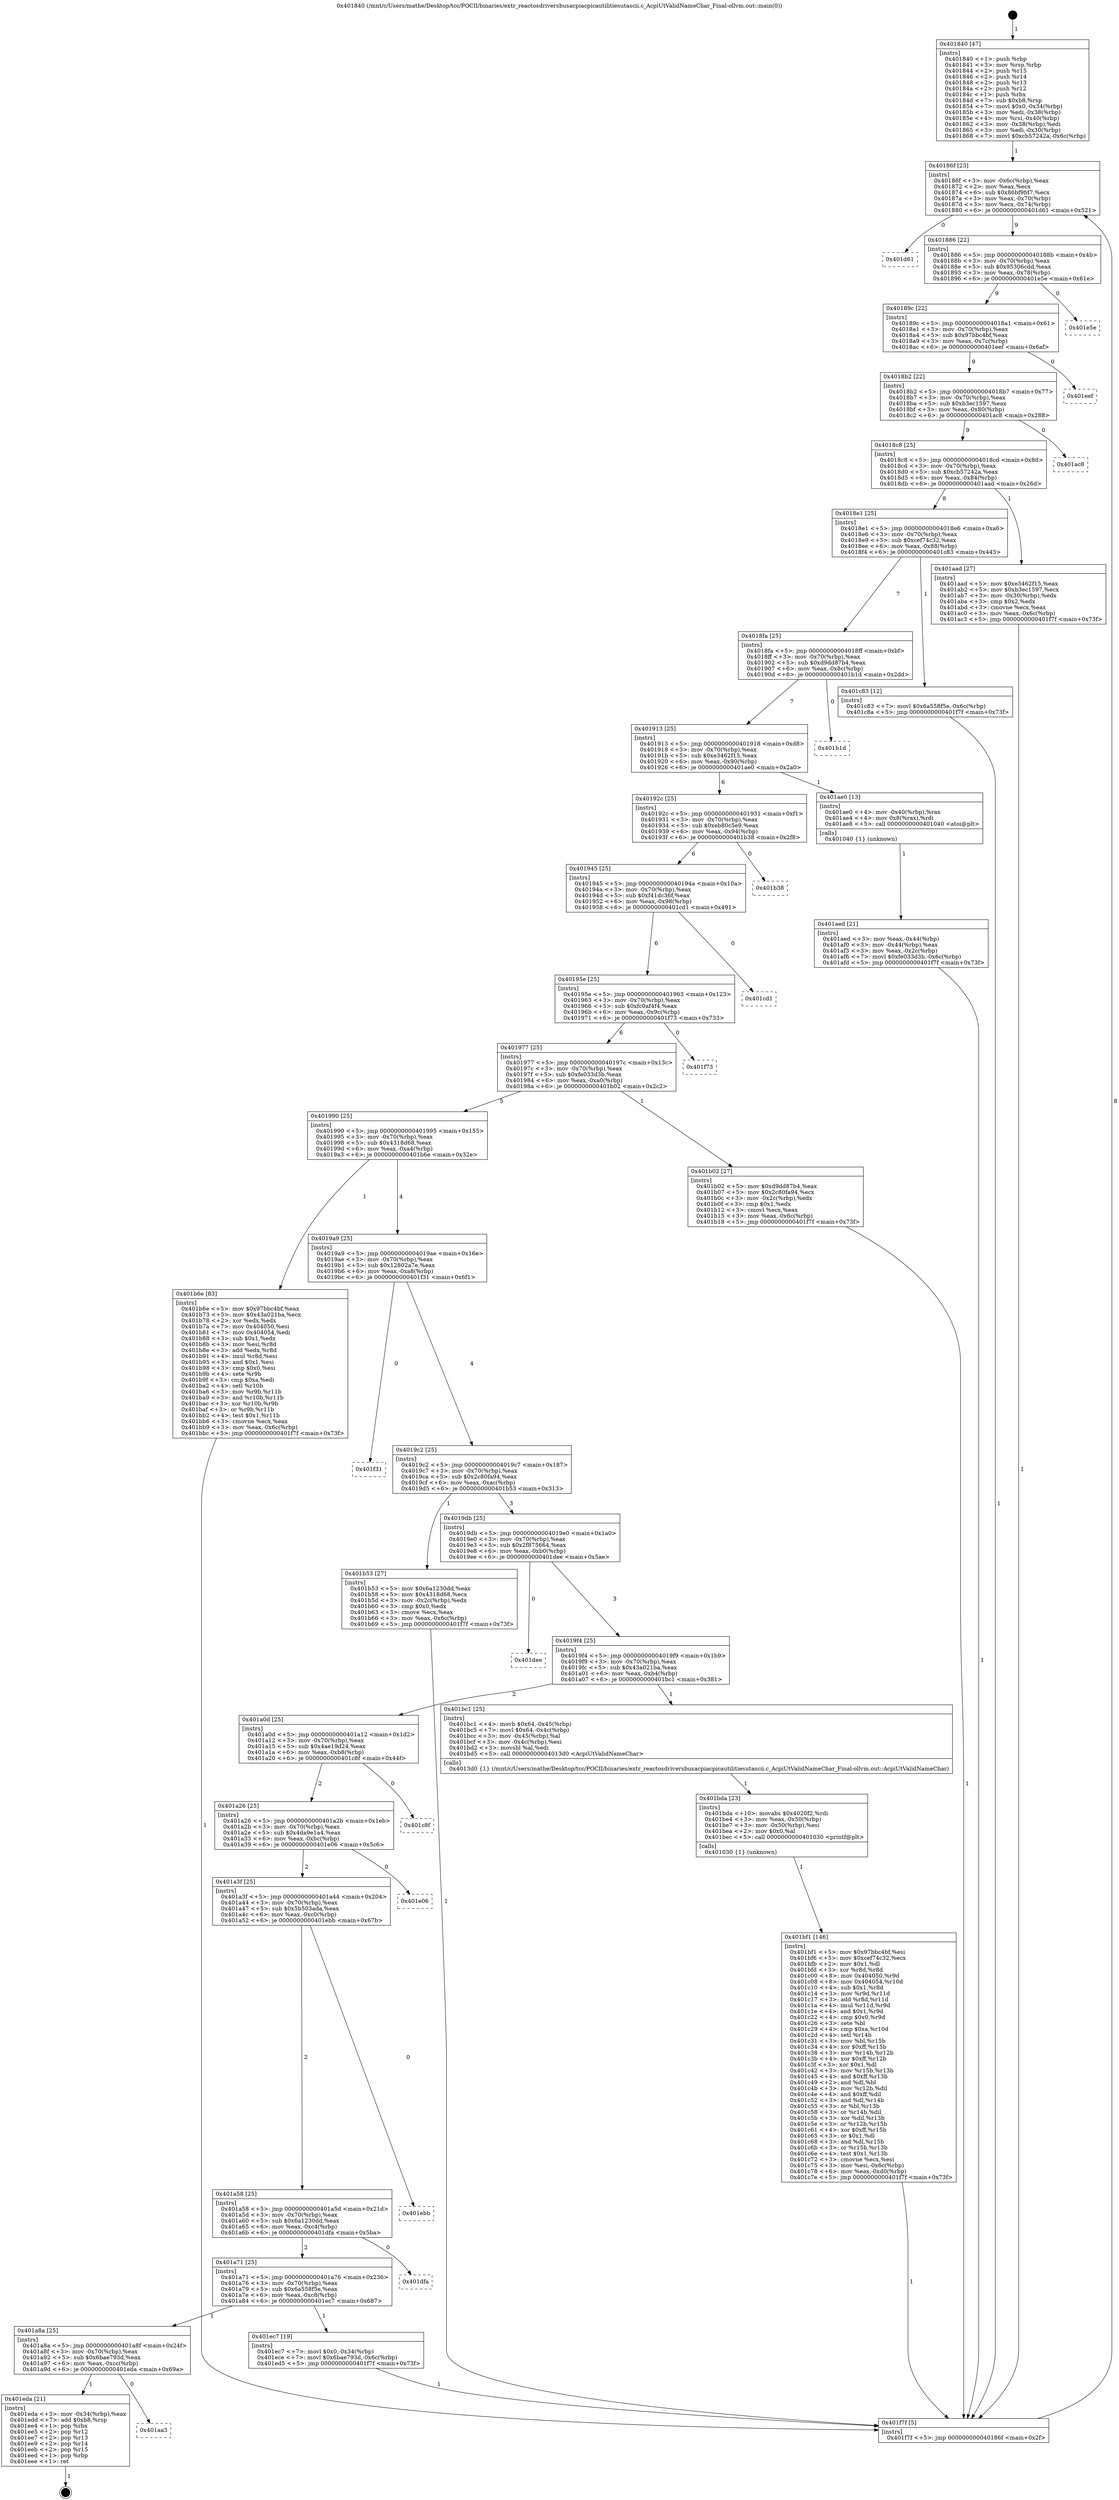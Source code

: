 digraph "0x401840" {
  label = "0x401840 (/mnt/c/Users/mathe/Desktop/tcc/POCII/binaries/extr_reactosdriversbusacpiacpicautilitiesutascii.c_AcpiUtValidNameChar_Final-ollvm.out::main(0))"
  labelloc = "t"
  node[shape=record]

  Entry [label="",width=0.3,height=0.3,shape=circle,fillcolor=black,style=filled]
  "0x40186f" [label="{
     0x40186f [23]\l
     | [instrs]\l
     &nbsp;&nbsp;0x40186f \<+3\>: mov -0x6c(%rbp),%eax\l
     &nbsp;&nbsp;0x401872 \<+2\>: mov %eax,%ecx\l
     &nbsp;&nbsp;0x401874 \<+6\>: sub $0x86bf9fd7,%ecx\l
     &nbsp;&nbsp;0x40187a \<+3\>: mov %eax,-0x70(%rbp)\l
     &nbsp;&nbsp;0x40187d \<+3\>: mov %ecx,-0x74(%rbp)\l
     &nbsp;&nbsp;0x401880 \<+6\>: je 0000000000401d61 \<main+0x521\>\l
  }"]
  "0x401d61" [label="{
     0x401d61\l
  }", style=dashed]
  "0x401886" [label="{
     0x401886 [22]\l
     | [instrs]\l
     &nbsp;&nbsp;0x401886 \<+5\>: jmp 000000000040188b \<main+0x4b\>\l
     &nbsp;&nbsp;0x40188b \<+3\>: mov -0x70(%rbp),%eax\l
     &nbsp;&nbsp;0x40188e \<+5\>: sub $0x95306cdd,%eax\l
     &nbsp;&nbsp;0x401893 \<+3\>: mov %eax,-0x78(%rbp)\l
     &nbsp;&nbsp;0x401896 \<+6\>: je 0000000000401e5e \<main+0x61e\>\l
  }"]
  Exit [label="",width=0.3,height=0.3,shape=circle,fillcolor=black,style=filled,peripheries=2]
  "0x401e5e" [label="{
     0x401e5e\l
  }", style=dashed]
  "0x40189c" [label="{
     0x40189c [22]\l
     | [instrs]\l
     &nbsp;&nbsp;0x40189c \<+5\>: jmp 00000000004018a1 \<main+0x61\>\l
     &nbsp;&nbsp;0x4018a1 \<+3\>: mov -0x70(%rbp),%eax\l
     &nbsp;&nbsp;0x4018a4 \<+5\>: sub $0x97bbc4bf,%eax\l
     &nbsp;&nbsp;0x4018a9 \<+3\>: mov %eax,-0x7c(%rbp)\l
     &nbsp;&nbsp;0x4018ac \<+6\>: je 0000000000401eef \<main+0x6af\>\l
  }"]
  "0x401aa3" [label="{
     0x401aa3\l
  }", style=dashed]
  "0x401eef" [label="{
     0x401eef\l
  }", style=dashed]
  "0x4018b2" [label="{
     0x4018b2 [22]\l
     | [instrs]\l
     &nbsp;&nbsp;0x4018b2 \<+5\>: jmp 00000000004018b7 \<main+0x77\>\l
     &nbsp;&nbsp;0x4018b7 \<+3\>: mov -0x70(%rbp),%eax\l
     &nbsp;&nbsp;0x4018ba \<+5\>: sub $0xb3ec1597,%eax\l
     &nbsp;&nbsp;0x4018bf \<+3\>: mov %eax,-0x80(%rbp)\l
     &nbsp;&nbsp;0x4018c2 \<+6\>: je 0000000000401ac8 \<main+0x288\>\l
  }"]
  "0x401eda" [label="{
     0x401eda [21]\l
     | [instrs]\l
     &nbsp;&nbsp;0x401eda \<+3\>: mov -0x34(%rbp),%eax\l
     &nbsp;&nbsp;0x401edd \<+7\>: add $0xb8,%rsp\l
     &nbsp;&nbsp;0x401ee4 \<+1\>: pop %rbx\l
     &nbsp;&nbsp;0x401ee5 \<+2\>: pop %r12\l
     &nbsp;&nbsp;0x401ee7 \<+2\>: pop %r13\l
     &nbsp;&nbsp;0x401ee9 \<+2\>: pop %r14\l
     &nbsp;&nbsp;0x401eeb \<+2\>: pop %r15\l
     &nbsp;&nbsp;0x401eed \<+1\>: pop %rbp\l
     &nbsp;&nbsp;0x401eee \<+1\>: ret\l
  }"]
  "0x401ac8" [label="{
     0x401ac8\l
  }", style=dashed]
  "0x4018c8" [label="{
     0x4018c8 [25]\l
     | [instrs]\l
     &nbsp;&nbsp;0x4018c8 \<+5\>: jmp 00000000004018cd \<main+0x8d\>\l
     &nbsp;&nbsp;0x4018cd \<+3\>: mov -0x70(%rbp),%eax\l
     &nbsp;&nbsp;0x4018d0 \<+5\>: sub $0xcb57242a,%eax\l
     &nbsp;&nbsp;0x4018d5 \<+6\>: mov %eax,-0x84(%rbp)\l
     &nbsp;&nbsp;0x4018db \<+6\>: je 0000000000401aad \<main+0x26d\>\l
  }"]
  "0x401a8a" [label="{
     0x401a8a [25]\l
     | [instrs]\l
     &nbsp;&nbsp;0x401a8a \<+5\>: jmp 0000000000401a8f \<main+0x24f\>\l
     &nbsp;&nbsp;0x401a8f \<+3\>: mov -0x70(%rbp),%eax\l
     &nbsp;&nbsp;0x401a92 \<+5\>: sub $0x6bae793d,%eax\l
     &nbsp;&nbsp;0x401a97 \<+6\>: mov %eax,-0xcc(%rbp)\l
     &nbsp;&nbsp;0x401a9d \<+6\>: je 0000000000401eda \<main+0x69a\>\l
  }"]
  "0x401aad" [label="{
     0x401aad [27]\l
     | [instrs]\l
     &nbsp;&nbsp;0x401aad \<+5\>: mov $0xe3462f15,%eax\l
     &nbsp;&nbsp;0x401ab2 \<+5\>: mov $0xb3ec1597,%ecx\l
     &nbsp;&nbsp;0x401ab7 \<+3\>: mov -0x30(%rbp),%edx\l
     &nbsp;&nbsp;0x401aba \<+3\>: cmp $0x2,%edx\l
     &nbsp;&nbsp;0x401abd \<+3\>: cmovne %ecx,%eax\l
     &nbsp;&nbsp;0x401ac0 \<+3\>: mov %eax,-0x6c(%rbp)\l
     &nbsp;&nbsp;0x401ac3 \<+5\>: jmp 0000000000401f7f \<main+0x73f\>\l
  }"]
  "0x4018e1" [label="{
     0x4018e1 [25]\l
     | [instrs]\l
     &nbsp;&nbsp;0x4018e1 \<+5\>: jmp 00000000004018e6 \<main+0xa6\>\l
     &nbsp;&nbsp;0x4018e6 \<+3\>: mov -0x70(%rbp),%eax\l
     &nbsp;&nbsp;0x4018e9 \<+5\>: sub $0xcef74c32,%eax\l
     &nbsp;&nbsp;0x4018ee \<+6\>: mov %eax,-0x88(%rbp)\l
     &nbsp;&nbsp;0x4018f4 \<+6\>: je 0000000000401c83 \<main+0x443\>\l
  }"]
  "0x401f7f" [label="{
     0x401f7f [5]\l
     | [instrs]\l
     &nbsp;&nbsp;0x401f7f \<+5\>: jmp 000000000040186f \<main+0x2f\>\l
  }"]
  "0x401840" [label="{
     0x401840 [47]\l
     | [instrs]\l
     &nbsp;&nbsp;0x401840 \<+1\>: push %rbp\l
     &nbsp;&nbsp;0x401841 \<+3\>: mov %rsp,%rbp\l
     &nbsp;&nbsp;0x401844 \<+2\>: push %r15\l
     &nbsp;&nbsp;0x401846 \<+2\>: push %r14\l
     &nbsp;&nbsp;0x401848 \<+2\>: push %r13\l
     &nbsp;&nbsp;0x40184a \<+2\>: push %r12\l
     &nbsp;&nbsp;0x40184c \<+1\>: push %rbx\l
     &nbsp;&nbsp;0x40184d \<+7\>: sub $0xb8,%rsp\l
     &nbsp;&nbsp;0x401854 \<+7\>: movl $0x0,-0x34(%rbp)\l
     &nbsp;&nbsp;0x40185b \<+3\>: mov %edi,-0x38(%rbp)\l
     &nbsp;&nbsp;0x40185e \<+4\>: mov %rsi,-0x40(%rbp)\l
     &nbsp;&nbsp;0x401862 \<+3\>: mov -0x38(%rbp),%edi\l
     &nbsp;&nbsp;0x401865 \<+3\>: mov %edi,-0x30(%rbp)\l
     &nbsp;&nbsp;0x401868 \<+7\>: movl $0xcb57242a,-0x6c(%rbp)\l
  }"]
  "0x401ec7" [label="{
     0x401ec7 [19]\l
     | [instrs]\l
     &nbsp;&nbsp;0x401ec7 \<+7\>: movl $0x0,-0x34(%rbp)\l
     &nbsp;&nbsp;0x401ece \<+7\>: movl $0x6bae793d,-0x6c(%rbp)\l
     &nbsp;&nbsp;0x401ed5 \<+5\>: jmp 0000000000401f7f \<main+0x73f\>\l
  }"]
  "0x401c83" [label="{
     0x401c83 [12]\l
     | [instrs]\l
     &nbsp;&nbsp;0x401c83 \<+7\>: movl $0x6a558f5e,-0x6c(%rbp)\l
     &nbsp;&nbsp;0x401c8a \<+5\>: jmp 0000000000401f7f \<main+0x73f\>\l
  }"]
  "0x4018fa" [label="{
     0x4018fa [25]\l
     | [instrs]\l
     &nbsp;&nbsp;0x4018fa \<+5\>: jmp 00000000004018ff \<main+0xbf\>\l
     &nbsp;&nbsp;0x4018ff \<+3\>: mov -0x70(%rbp),%eax\l
     &nbsp;&nbsp;0x401902 \<+5\>: sub $0xd9dd87b4,%eax\l
     &nbsp;&nbsp;0x401907 \<+6\>: mov %eax,-0x8c(%rbp)\l
     &nbsp;&nbsp;0x40190d \<+6\>: je 0000000000401b1d \<main+0x2dd\>\l
  }"]
  "0x401a71" [label="{
     0x401a71 [25]\l
     | [instrs]\l
     &nbsp;&nbsp;0x401a71 \<+5\>: jmp 0000000000401a76 \<main+0x236\>\l
     &nbsp;&nbsp;0x401a76 \<+3\>: mov -0x70(%rbp),%eax\l
     &nbsp;&nbsp;0x401a79 \<+5\>: sub $0x6a558f5e,%eax\l
     &nbsp;&nbsp;0x401a7e \<+6\>: mov %eax,-0xc8(%rbp)\l
     &nbsp;&nbsp;0x401a84 \<+6\>: je 0000000000401ec7 \<main+0x687\>\l
  }"]
  "0x401b1d" [label="{
     0x401b1d\l
  }", style=dashed]
  "0x401913" [label="{
     0x401913 [25]\l
     | [instrs]\l
     &nbsp;&nbsp;0x401913 \<+5\>: jmp 0000000000401918 \<main+0xd8\>\l
     &nbsp;&nbsp;0x401918 \<+3\>: mov -0x70(%rbp),%eax\l
     &nbsp;&nbsp;0x40191b \<+5\>: sub $0xe3462f15,%eax\l
     &nbsp;&nbsp;0x401920 \<+6\>: mov %eax,-0x90(%rbp)\l
     &nbsp;&nbsp;0x401926 \<+6\>: je 0000000000401ae0 \<main+0x2a0\>\l
  }"]
  "0x401dfa" [label="{
     0x401dfa\l
  }", style=dashed]
  "0x401ae0" [label="{
     0x401ae0 [13]\l
     | [instrs]\l
     &nbsp;&nbsp;0x401ae0 \<+4\>: mov -0x40(%rbp),%rax\l
     &nbsp;&nbsp;0x401ae4 \<+4\>: mov 0x8(%rax),%rdi\l
     &nbsp;&nbsp;0x401ae8 \<+5\>: call 0000000000401040 \<atoi@plt\>\l
     | [calls]\l
     &nbsp;&nbsp;0x401040 \{1\} (unknown)\l
  }"]
  "0x40192c" [label="{
     0x40192c [25]\l
     | [instrs]\l
     &nbsp;&nbsp;0x40192c \<+5\>: jmp 0000000000401931 \<main+0xf1\>\l
     &nbsp;&nbsp;0x401931 \<+3\>: mov -0x70(%rbp),%eax\l
     &nbsp;&nbsp;0x401934 \<+5\>: sub $0xeb80c5e9,%eax\l
     &nbsp;&nbsp;0x401939 \<+6\>: mov %eax,-0x94(%rbp)\l
     &nbsp;&nbsp;0x40193f \<+6\>: je 0000000000401b38 \<main+0x2f8\>\l
  }"]
  "0x401aed" [label="{
     0x401aed [21]\l
     | [instrs]\l
     &nbsp;&nbsp;0x401aed \<+3\>: mov %eax,-0x44(%rbp)\l
     &nbsp;&nbsp;0x401af0 \<+3\>: mov -0x44(%rbp),%eax\l
     &nbsp;&nbsp;0x401af3 \<+3\>: mov %eax,-0x2c(%rbp)\l
     &nbsp;&nbsp;0x401af6 \<+7\>: movl $0xfe033d3b,-0x6c(%rbp)\l
     &nbsp;&nbsp;0x401afd \<+5\>: jmp 0000000000401f7f \<main+0x73f\>\l
  }"]
  "0x401a58" [label="{
     0x401a58 [25]\l
     | [instrs]\l
     &nbsp;&nbsp;0x401a58 \<+5\>: jmp 0000000000401a5d \<main+0x21d\>\l
     &nbsp;&nbsp;0x401a5d \<+3\>: mov -0x70(%rbp),%eax\l
     &nbsp;&nbsp;0x401a60 \<+5\>: sub $0x6a1230dd,%eax\l
     &nbsp;&nbsp;0x401a65 \<+6\>: mov %eax,-0xc4(%rbp)\l
     &nbsp;&nbsp;0x401a6b \<+6\>: je 0000000000401dfa \<main+0x5ba\>\l
  }"]
  "0x401b38" [label="{
     0x401b38\l
  }", style=dashed]
  "0x401945" [label="{
     0x401945 [25]\l
     | [instrs]\l
     &nbsp;&nbsp;0x401945 \<+5\>: jmp 000000000040194a \<main+0x10a\>\l
     &nbsp;&nbsp;0x40194a \<+3\>: mov -0x70(%rbp),%eax\l
     &nbsp;&nbsp;0x40194d \<+5\>: sub $0xf41dc36f,%eax\l
     &nbsp;&nbsp;0x401952 \<+6\>: mov %eax,-0x98(%rbp)\l
     &nbsp;&nbsp;0x401958 \<+6\>: je 0000000000401cd1 \<main+0x491\>\l
  }"]
  "0x401ebb" [label="{
     0x401ebb\l
  }", style=dashed]
  "0x401cd1" [label="{
     0x401cd1\l
  }", style=dashed]
  "0x40195e" [label="{
     0x40195e [25]\l
     | [instrs]\l
     &nbsp;&nbsp;0x40195e \<+5\>: jmp 0000000000401963 \<main+0x123\>\l
     &nbsp;&nbsp;0x401963 \<+3\>: mov -0x70(%rbp),%eax\l
     &nbsp;&nbsp;0x401966 \<+5\>: sub $0xfc0af4f4,%eax\l
     &nbsp;&nbsp;0x40196b \<+6\>: mov %eax,-0x9c(%rbp)\l
     &nbsp;&nbsp;0x401971 \<+6\>: je 0000000000401f73 \<main+0x733\>\l
  }"]
  "0x401a3f" [label="{
     0x401a3f [25]\l
     | [instrs]\l
     &nbsp;&nbsp;0x401a3f \<+5\>: jmp 0000000000401a44 \<main+0x204\>\l
     &nbsp;&nbsp;0x401a44 \<+3\>: mov -0x70(%rbp),%eax\l
     &nbsp;&nbsp;0x401a47 \<+5\>: sub $0x5b503ada,%eax\l
     &nbsp;&nbsp;0x401a4c \<+6\>: mov %eax,-0xc0(%rbp)\l
     &nbsp;&nbsp;0x401a52 \<+6\>: je 0000000000401ebb \<main+0x67b\>\l
  }"]
  "0x401f73" [label="{
     0x401f73\l
  }", style=dashed]
  "0x401977" [label="{
     0x401977 [25]\l
     | [instrs]\l
     &nbsp;&nbsp;0x401977 \<+5\>: jmp 000000000040197c \<main+0x13c\>\l
     &nbsp;&nbsp;0x40197c \<+3\>: mov -0x70(%rbp),%eax\l
     &nbsp;&nbsp;0x40197f \<+5\>: sub $0xfe033d3b,%eax\l
     &nbsp;&nbsp;0x401984 \<+6\>: mov %eax,-0xa0(%rbp)\l
     &nbsp;&nbsp;0x40198a \<+6\>: je 0000000000401b02 \<main+0x2c2\>\l
  }"]
  "0x401e06" [label="{
     0x401e06\l
  }", style=dashed]
  "0x401b02" [label="{
     0x401b02 [27]\l
     | [instrs]\l
     &nbsp;&nbsp;0x401b02 \<+5\>: mov $0xd9dd87b4,%eax\l
     &nbsp;&nbsp;0x401b07 \<+5\>: mov $0x2c80fa94,%ecx\l
     &nbsp;&nbsp;0x401b0c \<+3\>: mov -0x2c(%rbp),%edx\l
     &nbsp;&nbsp;0x401b0f \<+3\>: cmp $0x1,%edx\l
     &nbsp;&nbsp;0x401b12 \<+3\>: cmovl %ecx,%eax\l
     &nbsp;&nbsp;0x401b15 \<+3\>: mov %eax,-0x6c(%rbp)\l
     &nbsp;&nbsp;0x401b18 \<+5\>: jmp 0000000000401f7f \<main+0x73f\>\l
  }"]
  "0x401990" [label="{
     0x401990 [25]\l
     | [instrs]\l
     &nbsp;&nbsp;0x401990 \<+5\>: jmp 0000000000401995 \<main+0x155\>\l
     &nbsp;&nbsp;0x401995 \<+3\>: mov -0x70(%rbp),%eax\l
     &nbsp;&nbsp;0x401998 \<+5\>: sub $0x4318d68,%eax\l
     &nbsp;&nbsp;0x40199d \<+6\>: mov %eax,-0xa4(%rbp)\l
     &nbsp;&nbsp;0x4019a3 \<+6\>: je 0000000000401b6e \<main+0x32e\>\l
  }"]
  "0x401a26" [label="{
     0x401a26 [25]\l
     | [instrs]\l
     &nbsp;&nbsp;0x401a26 \<+5\>: jmp 0000000000401a2b \<main+0x1eb\>\l
     &nbsp;&nbsp;0x401a2b \<+3\>: mov -0x70(%rbp),%eax\l
     &nbsp;&nbsp;0x401a2e \<+5\>: sub $0x4da9e1a4,%eax\l
     &nbsp;&nbsp;0x401a33 \<+6\>: mov %eax,-0xbc(%rbp)\l
     &nbsp;&nbsp;0x401a39 \<+6\>: je 0000000000401e06 \<main+0x5c6\>\l
  }"]
  "0x401b6e" [label="{
     0x401b6e [83]\l
     | [instrs]\l
     &nbsp;&nbsp;0x401b6e \<+5\>: mov $0x97bbc4bf,%eax\l
     &nbsp;&nbsp;0x401b73 \<+5\>: mov $0x43a021ba,%ecx\l
     &nbsp;&nbsp;0x401b78 \<+2\>: xor %edx,%edx\l
     &nbsp;&nbsp;0x401b7a \<+7\>: mov 0x404050,%esi\l
     &nbsp;&nbsp;0x401b81 \<+7\>: mov 0x404054,%edi\l
     &nbsp;&nbsp;0x401b88 \<+3\>: sub $0x1,%edx\l
     &nbsp;&nbsp;0x401b8b \<+3\>: mov %esi,%r8d\l
     &nbsp;&nbsp;0x401b8e \<+3\>: add %edx,%r8d\l
     &nbsp;&nbsp;0x401b91 \<+4\>: imul %r8d,%esi\l
     &nbsp;&nbsp;0x401b95 \<+3\>: and $0x1,%esi\l
     &nbsp;&nbsp;0x401b98 \<+3\>: cmp $0x0,%esi\l
     &nbsp;&nbsp;0x401b9b \<+4\>: sete %r9b\l
     &nbsp;&nbsp;0x401b9f \<+3\>: cmp $0xa,%edi\l
     &nbsp;&nbsp;0x401ba2 \<+4\>: setl %r10b\l
     &nbsp;&nbsp;0x401ba6 \<+3\>: mov %r9b,%r11b\l
     &nbsp;&nbsp;0x401ba9 \<+3\>: and %r10b,%r11b\l
     &nbsp;&nbsp;0x401bac \<+3\>: xor %r10b,%r9b\l
     &nbsp;&nbsp;0x401baf \<+3\>: or %r9b,%r11b\l
     &nbsp;&nbsp;0x401bb2 \<+4\>: test $0x1,%r11b\l
     &nbsp;&nbsp;0x401bb6 \<+3\>: cmovne %ecx,%eax\l
     &nbsp;&nbsp;0x401bb9 \<+3\>: mov %eax,-0x6c(%rbp)\l
     &nbsp;&nbsp;0x401bbc \<+5\>: jmp 0000000000401f7f \<main+0x73f\>\l
  }"]
  "0x4019a9" [label="{
     0x4019a9 [25]\l
     | [instrs]\l
     &nbsp;&nbsp;0x4019a9 \<+5\>: jmp 00000000004019ae \<main+0x16e\>\l
     &nbsp;&nbsp;0x4019ae \<+3\>: mov -0x70(%rbp),%eax\l
     &nbsp;&nbsp;0x4019b1 \<+5\>: sub $0x12802a7e,%eax\l
     &nbsp;&nbsp;0x4019b6 \<+6\>: mov %eax,-0xa8(%rbp)\l
     &nbsp;&nbsp;0x4019bc \<+6\>: je 0000000000401f31 \<main+0x6f1\>\l
  }"]
  "0x401c8f" [label="{
     0x401c8f\l
  }", style=dashed]
  "0x401f31" [label="{
     0x401f31\l
  }", style=dashed]
  "0x4019c2" [label="{
     0x4019c2 [25]\l
     | [instrs]\l
     &nbsp;&nbsp;0x4019c2 \<+5\>: jmp 00000000004019c7 \<main+0x187\>\l
     &nbsp;&nbsp;0x4019c7 \<+3\>: mov -0x70(%rbp),%eax\l
     &nbsp;&nbsp;0x4019ca \<+5\>: sub $0x2c80fa94,%eax\l
     &nbsp;&nbsp;0x4019cf \<+6\>: mov %eax,-0xac(%rbp)\l
     &nbsp;&nbsp;0x4019d5 \<+6\>: je 0000000000401b53 \<main+0x313\>\l
  }"]
  "0x401bf1" [label="{
     0x401bf1 [146]\l
     | [instrs]\l
     &nbsp;&nbsp;0x401bf1 \<+5\>: mov $0x97bbc4bf,%esi\l
     &nbsp;&nbsp;0x401bf6 \<+5\>: mov $0xcef74c32,%ecx\l
     &nbsp;&nbsp;0x401bfb \<+2\>: mov $0x1,%dl\l
     &nbsp;&nbsp;0x401bfd \<+3\>: xor %r8d,%r8d\l
     &nbsp;&nbsp;0x401c00 \<+8\>: mov 0x404050,%r9d\l
     &nbsp;&nbsp;0x401c08 \<+8\>: mov 0x404054,%r10d\l
     &nbsp;&nbsp;0x401c10 \<+4\>: sub $0x1,%r8d\l
     &nbsp;&nbsp;0x401c14 \<+3\>: mov %r9d,%r11d\l
     &nbsp;&nbsp;0x401c17 \<+3\>: add %r8d,%r11d\l
     &nbsp;&nbsp;0x401c1a \<+4\>: imul %r11d,%r9d\l
     &nbsp;&nbsp;0x401c1e \<+4\>: and $0x1,%r9d\l
     &nbsp;&nbsp;0x401c22 \<+4\>: cmp $0x0,%r9d\l
     &nbsp;&nbsp;0x401c26 \<+3\>: sete %bl\l
     &nbsp;&nbsp;0x401c29 \<+4\>: cmp $0xa,%r10d\l
     &nbsp;&nbsp;0x401c2d \<+4\>: setl %r14b\l
     &nbsp;&nbsp;0x401c31 \<+3\>: mov %bl,%r15b\l
     &nbsp;&nbsp;0x401c34 \<+4\>: xor $0xff,%r15b\l
     &nbsp;&nbsp;0x401c38 \<+3\>: mov %r14b,%r12b\l
     &nbsp;&nbsp;0x401c3b \<+4\>: xor $0xff,%r12b\l
     &nbsp;&nbsp;0x401c3f \<+3\>: xor $0x1,%dl\l
     &nbsp;&nbsp;0x401c42 \<+3\>: mov %r15b,%r13b\l
     &nbsp;&nbsp;0x401c45 \<+4\>: and $0xff,%r13b\l
     &nbsp;&nbsp;0x401c49 \<+2\>: and %dl,%bl\l
     &nbsp;&nbsp;0x401c4b \<+3\>: mov %r12b,%dil\l
     &nbsp;&nbsp;0x401c4e \<+4\>: and $0xff,%dil\l
     &nbsp;&nbsp;0x401c52 \<+3\>: and %dl,%r14b\l
     &nbsp;&nbsp;0x401c55 \<+3\>: or %bl,%r13b\l
     &nbsp;&nbsp;0x401c58 \<+3\>: or %r14b,%dil\l
     &nbsp;&nbsp;0x401c5b \<+3\>: xor %dil,%r13b\l
     &nbsp;&nbsp;0x401c5e \<+3\>: or %r12b,%r15b\l
     &nbsp;&nbsp;0x401c61 \<+4\>: xor $0xff,%r15b\l
     &nbsp;&nbsp;0x401c65 \<+3\>: or $0x1,%dl\l
     &nbsp;&nbsp;0x401c68 \<+3\>: and %dl,%r15b\l
     &nbsp;&nbsp;0x401c6b \<+3\>: or %r15b,%r13b\l
     &nbsp;&nbsp;0x401c6e \<+4\>: test $0x1,%r13b\l
     &nbsp;&nbsp;0x401c72 \<+3\>: cmovne %ecx,%esi\l
     &nbsp;&nbsp;0x401c75 \<+3\>: mov %esi,-0x6c(%rbp)\l
     &nbsp;&nbsp;0x401c78 \<+6\>: mov %eax,-0xd0(%rbp)\l
     &nbsp;&nbsp;0x401c7e \<+5\>: jmp 0000000000401f7f \<main+0x73f\>\l
  }"]
  "0x401b53" [label="{
     0x401b53 [27]\l
     | [instrs]\l
     &nbsp;&nbsp;0x401b53 \<+5\>: mov $0x6a1230dd,%eax\l
     &nbsp;&nbsp;0x401b58 \<+5\>: mov $0x4318d68,%ecx\l
     &nbsp;&nbsp;0x401b5d \<+3\>: mov -0x2c(%rbp),%edx\l
     &nbsp;&nbsp;0x401b60 \<+3\>: cmp $0x0,%edx\l
     &nbsp;&nbsp;0x401b63 \<+3\>: cmove %ecx,%eax\l
     &nbsp;&nbsp;0x401b66 \<+3\>: mov %eax,-0x6c(%rbp)\l
     &nbsp;&nbsp;0x401b69 \<+5\>: jmp 0000000000401f7f \<main+0x73f\>\l
  }"]
  "0x4019db" [label="{
     0x4019db [25]\l
     | [instrs]\l
     &nbsp;&nbsp;0x4019db \<+5\>: jmp 00000000004019e0 \<main+0x1a0\>\l
     &nbsp;&nbsp;0x4019e0 \<+3\>: mov -0x70(%rbp),%eax\l
     &nbsp;&nbsp;0x4019e3 \<+5\>: sub $0x2f875664,%eax\l
     &nbsp;&nbsp;0x4019e8 \<+6\>: mov %eax,-0xb0(%rbp)\l
     &nbsp;&nbsp;0x4019ee \<+6\>: je 0000000000401dee \<main+0x5ae\>\l
  }"]
  "0x401bda" [label="{
     0x401bda [23]\l
     | [instrs]\l
     &nbsp;&nbsp;0x401bda \<+10\>: movabs $0x4020f2,%rdi\l
     &nbsp;&nbsp;0x401be4 \<+3\>: mov %eax,-0x50(%rbp)\l
     &nbsp;&nbsp;0x401be7 \<+3\>: mov -0x50(%rbp),%esi\l
     &nbsp;&nbsp;0x401bea \<+2\>: mov $0x0,%al\l
     &nbsp;&nbsp;0x401bec \<+5\>: call 0000000000401030 \<printf@plt\>\l
     | [calls]\l
     &nbsp;&nbsp;0x401030 \{1\} (unknown)\l
  }"]
  "0x401dee" [label="{
     0x401dee\l
  }", style=dashed]
  "0x4019f4" [label="{
     0x4019f4 [25]\l
     | [instrs]\l
     &nbsp;&nbsp;0x4019f4 \<+5\>: jmp 00000000004019f9 \<main+0x1b9\>\l
     &nbsp;&nbsp;0x4019f9 \<+3\>: mov -0x70(%rbp),%eax\l
     &nbsp;&nbsp;0x4019fc \<+5\>: sub $0x43a021ba,%eax\l
     &nbsp;&nbsp;0x401a01 \<+6\>: mov %eax,-0xb4(%rbp)\l
     &nbsp;&nbsp;0x401a07 \<+6\>: je 0000000000401bc1 \<main+0x381\>\l
  }"]
  "0x401a0d" [label="{
     0x401a0d [25]\l
     | [instrs]\l
     &nbsp;&nbsp;0x401a0d \<+5\>: jmp 0000000000401a12 \<main+0x1d2\>\l
     &nbsp;&nbsp;0x401a12 \<+3\>: mov -0x70(%rbp),%eax\l
     &nbsp;&nbsp;0x401a15 \<+5\>: sub $0x4ae19d24,%eax\l
     &nbsp;&nbsp;0x401a1a \<+6\>: mov %eax,-0xb8(%rbp)\l
     &nbsp;&nbsp;0x401a20 \<+6\>: je 0000000000401c8f \<main+0x44f\>\l
  }"]
  "0x401bc1" [label="{
     0x401bc1 [25]\l
     | [instrs]\l
     &nbsp;&nbsp;0x401bc1 \<+4\>: movb $0x64,-0x45(%rbp)\l
     &nbsp;&nbsp;0x401bc5 \<+7\>: movl $0x64,-0x4c(%rbp)\l
     &nbsp;&nbsp;0x401bcc \<+3\>: mov -0x45(%rbp),%al\l
     &nbsp;&nbsp;0x401bcf \<+3\>: mov -0x4c(%rbp),%esi\l
     &nbsp;&nbsp;0x401bd2 \<+3\>: movsbl %al,%edi\l
     &nbsp;&nbsp;0x401bd5 \<+5\>: call 00000000004013d0 \<AcpiUtValidNameChar\>\l
     | [calls]\l
     &nbsp;&nbsp;0x4013d0 \{1\} (/mnt/c/Users/mathe/Desktop/tcc/POCII/binaries/extr_reactosdriversbusacpiacpicautilitiesutascii.c_AcpiUtValidNameChar_Final-ollvm.out::AcpiUtValidNameChar)\l
  }"]
  Entry -> "0x401840" [label=" 1"]
  "0x40186f" -> "0x401d61" [label=" 0"]
  "0x40186f" -> "0x401886" [label=" 9"]
  "0x401eda" -> Exit [label=" 1"]
  "0x401886" -> "0x401e5e" [label=" 0"]
  "0x401886" -> "0x40189c" [label=" 9"]
  "0x401a8a" -> "0x401aa3" [label=" 0"]
  "0x40189c" -> "0x401eef" [label=" 0"]
  "0x40189c" -> "0x4018b2" [label=" 9"]
  "0x401a8a" -> "0x401eda" [label=" 1"]
  "0x4018b2" -> "0x401ac8" [label=" 0"]
  "0x4018b2" -> "0x4018c8" [label=" 9"]
  "0x401ec7" -> "0x401f7f" [label=" 1"]
  "0x4018c8" -> "0x401aad" [label=" 1"]
  "0x4018c8" -> "0x4018e1" [label=" 8"]
  "0x401aad" -> "0x401f7f" [label=" 1"]
  "0x401840" -> "0x40186f" [label=" 1"]
  "0x401f7f" -> "0x40186f" [label=" 8"]
  "0x401a71" -> "0x401a8a" [label=" 1"]
  "0x4018e1" -> "0x401c83" [label=" 1"]
  "0x4018e1" -> "0x4018fa" [label=" 7"]
  "0x401a71" -> "0x401ec7" [label=" 1"]
  "0x4018fa" -> "0x401b1d" [label=" 0"]
  "0x4018fa" -> "0x401913" [label=" 7"]
  "0x401a58" -> "0x401a71" [label=" 2"]
  "0x401913" -> "0x401ae0" [label=" 1"]
  "0x401913" -> "0x40192c" [label=" 6"]
  "0x401ae0" -> "0x401aed" [label=" 1"]
  "0x401aed" -> "0x401f7f" [label=" 1"]
  "0x401a58" -> "0x401dfa" [label=" 0"]
  "0x40192c" -> "0x401b38" [label=" 0"]
  "0x40192c" -> "0x401945" [label=" 6"]
  "0x401a3f" -> "0x401a58" [label=" 2"]
  "0x401945" -> "0x401cd1" [label=" 0"]
  "0x401945" -> "0x40195e" [label=" 6"]
  "0x401a3f" -> "0x401ebb" [label=" 0"]
  "0x40195e" -> "0x401f73" [label=" 0"]
  "0x40195e" -> "0x401977" [label=" 6"]
  "0x401a26" -> "0x401a3f" [label=" 2"]
  "0x401977" -> "0x401b02" [label=" 1"]
  "0x401977" -> "0x401990" [label=" 5"]
  "0x401b02" -> "0x401f7f" [label=" 1"]
  "0x401a26" -> "0x401e06" [label=" 0"]
  "0x401990" -> "0x401b6e" [label=" 1"]
  "0x401990" -> "0x4019a9" [label=" 4"]
  "0x401a0d" -> "0x401a26" [label=" 2"]
  "0x4019a9" -> "0x401f31" [label=" 0"]
  "0x4019a9" -> "0x4019c2" [label=" 4"]
  "0x401a0d" -> "0x401c8f" [label=" 0"]
  "0x4019c2" -> "0x401b53" [label=" 1"]
  "0x4019c2" -> "0x4019db" [label=" 3"]
  "0x401b53" -> "0x401f7f" [label=" 1"]
  "0x401b6e" -> "0x401f7f" [label=" 1"]
  "0x401c83" -> "0x401f7f" [label=" 1"]
  "0x4019db" -> "0x401dee" [label=" 0"]
  "0x4019db" -> "0x4019f4" [label=" 3"]
  "0x401bf1" -> "0x401f7f" [label=" 1"]
  "0x4019f4" -> "0x401bc1" [label=" 1"]
  "0x4019f4" -> "0x401a0d" [label=" 2"]
  "0x401bc1" -> "0x401bda" [label=" 1"]
  "0x401bda" -> "0x401bf1" [label=" 1"]
}

